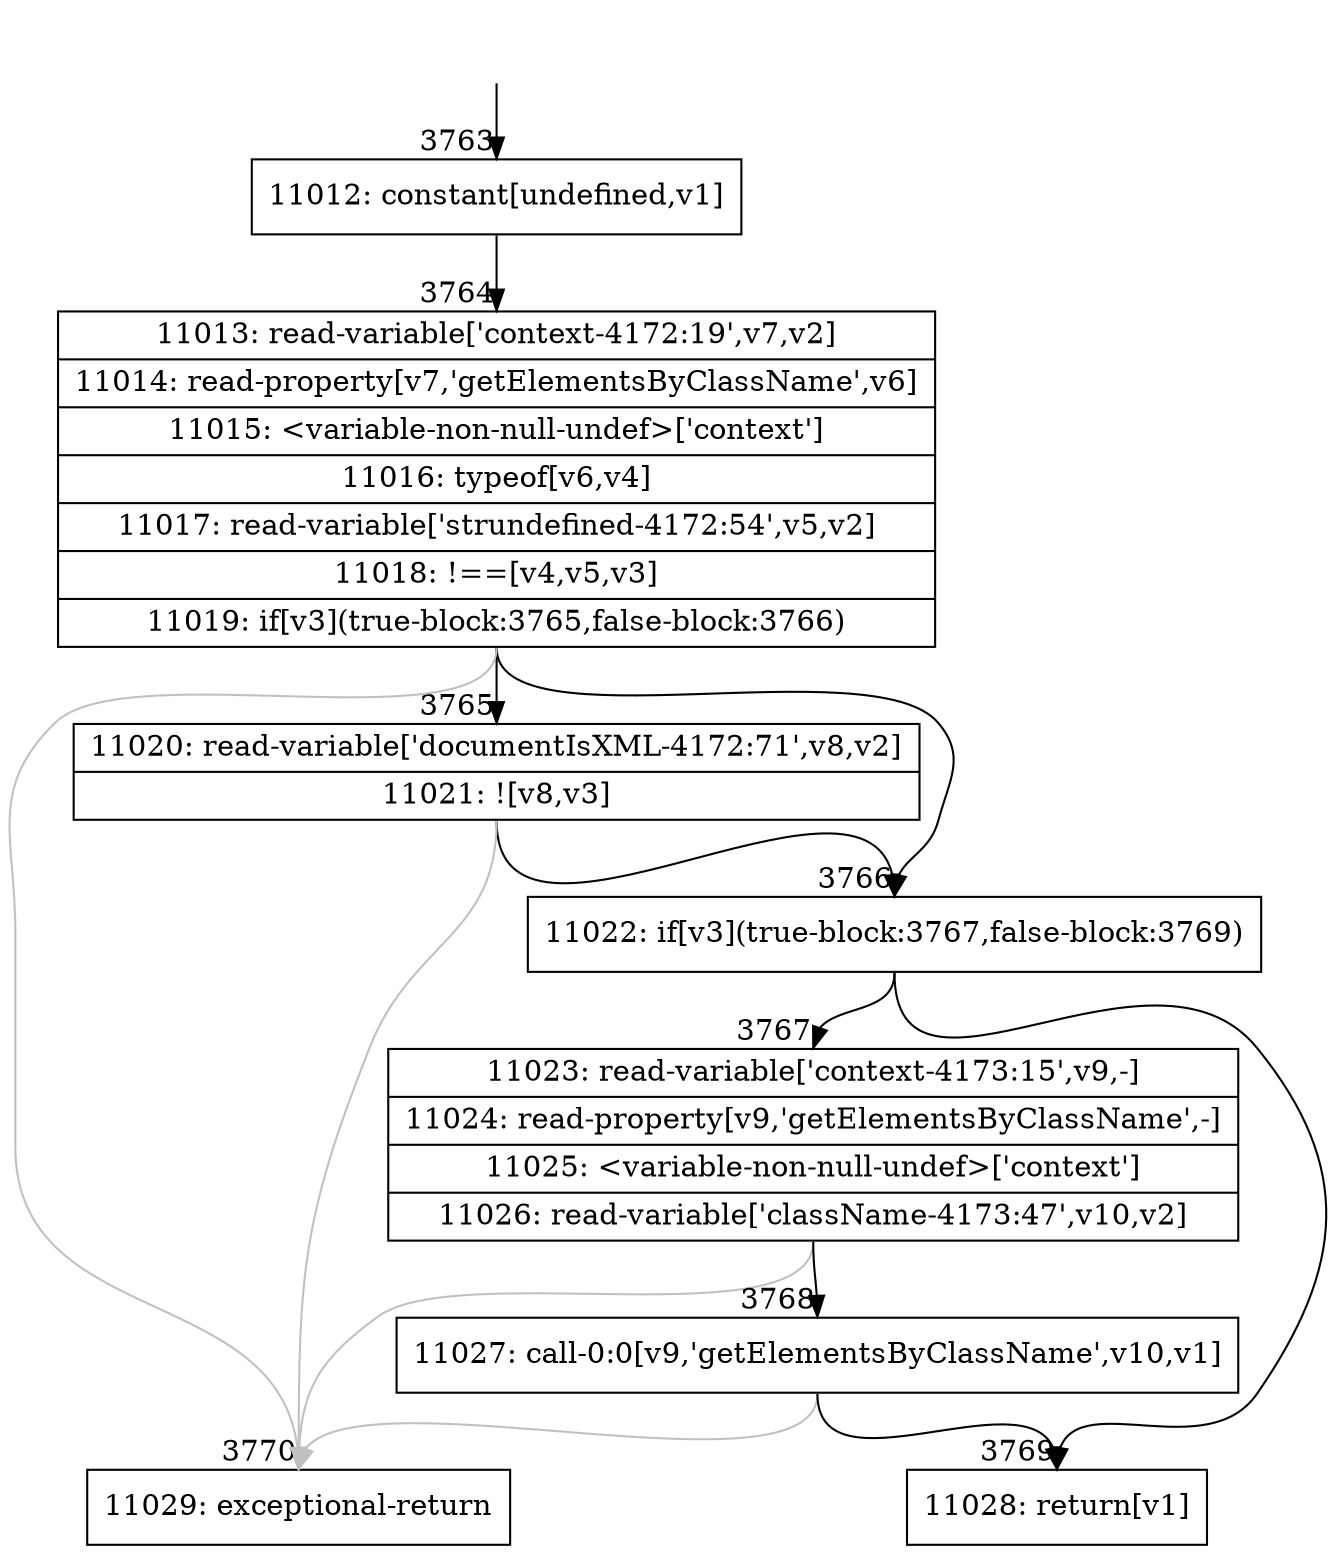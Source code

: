 digraph {
rankdir="TD"
BB_entry250[shape=none,label=""];
BB_entry250 -> BB3763 [tailport=s, headport=n, headlabel="    3763"]
BB3763 [shape=record label="{11012: constant[undefined,v1]}" ] 
BB3763 -> BB3764 [tailport=s, headport=n, headlabel="      3764"]
BB3764 [shape=record label="{11013: read-variable['context-4172:19',v7,v2]|11014: read-property[v7,'getElementsByClassName',v6]|11015: \<variable-non-null-undef\>['context']|11016: typeof[v6,v4]|11017: read-variable['strundefined-4172:54',v5,v2]|11018: !==[v4,v5,v3]|11019: if[v3](true-block:3765,false-block:3766)}" ] 
BB3764 -> BB3766 [tailport=s, headport=n, headlabel="      3766"]
BB3764 -> BB3765 [tailport=s, headport=n, headlabel="      3765"]
BB3764 -> BB3770 [tailport=s, headport=n, color=gray, headlabel="      3770"]
BB3765 [shape=record label="{11020: read-variable['documentIsXML-4172:71',v8,v2]|11021: ![v8,v3]}" ] 
BB3765 -> BB3766 [tailport=s, headport=n]
BB3765 -> BB3770 [tailport=s, headport=n, color=gray]
BB3766 [shape=record label="{11022: if[v3](true-block:3767,false-block:3769)}" ] 
BB3766 -> BB3767 [tailport=s, headport=n, headlabel="      3767"]
BB3766 -> BB3769 [tailport=s, headport=n, headlabel="      3769"]
BB3767 [shape=record label="{11023: read-variable['context-4173:15',v9,-]|11024: read-property[v9,'getElementsByClassName',-]|11025: \<variable-non-null-undef\>['context']|11026: read-variable['className-4173:47',v10,v2]}" ] 
BB3767 -> BB3768 [tailport=s, headport=n, headlabel="      3768"]
BB3767 -> BB3770 [tailport=s, headport=n, color=gray]
BB3768 [shape=record label="{11027: call-0:0[v9,'getElementsByClassName',v10,v1]}" ] 
BB3768 -> BB3769 [tailport=s, headport=n]
BB3768 -> BB3770 [tailport=s, headport=n, color=gray]
BB3769 [shape=record label="{11028: return[v1]}" ] 
BB3770 [shape=record label="{11029: exceptional-return}" ] 
}
